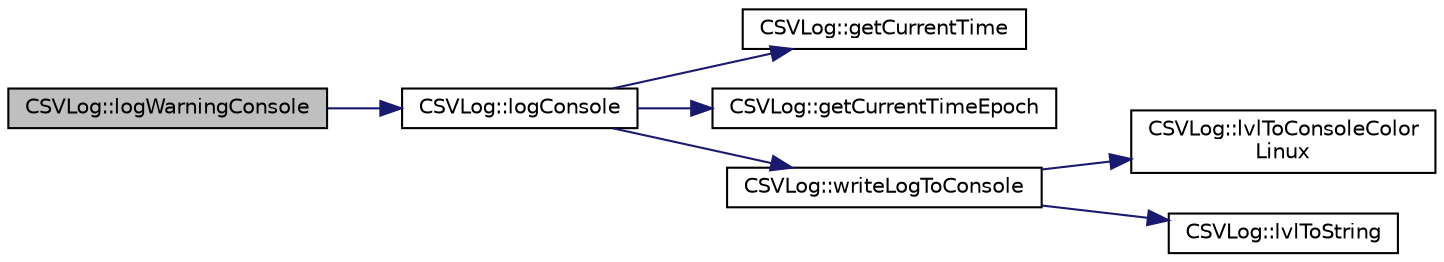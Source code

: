 digraph "CSVLog::logWarningConsole"
{
 // LATEX_PDF_SIZE
  edge [fontname="Helvetica",fontsize="10",labelfontname="Helvetica",labelfontsize="10"];
  node [fontname="Helvetica",fontsize="10",shape=record];
  rankdir="LR";
  Node1 [label="CSVLog::logWarningConsole",height=0.2,width=0.4,color="black", fillcolor="grey75", style="filled", fontcolor="black",tooltip="log on warning level in console"];
  Node1 -> Node2 [color="midnightblue",fontsize="10",style="solid",fontname="Helvetica"];
  Node2 [label="CSVLog::logConsole",height=0.2,width=0.4,color="black", fillcolor="white", style="filled",URL="$classCSVLog.html#a2334ba89101b21b6548d412643a22ec3",tooltip="generate log entry in console"];
  Node2 -> Node3 [color="midnightblue",fontsize="10",style="solid",fontname="Helvetica"];
  Node3 [label="CSVLog::getCurrentTime",height=0.2,width=0.4,color="black", fillcolor="white", style="filled",URL="$classCSVLog.html#a668001de9868bbc7f605cd7252df9d2f",tooltip="get time of day as string"];
  Node2 -> Node4 [color="midnightblue",fontsize="10",style="solid",fontname="Helvetica"];
  Node4 [label="CSVLog::getCurrentTimeEpoch",height=0.2,width=0.4,color="black", fillcolor="white", style="filled",URL="$classCSVLog.html#ad6cab441e362a65b4c60aaf223811b42",tooltip="get epoch as string"];
  Node2 -> Node5 [color="midnightblue",fontsize="10",style="solid",fontname="Helvetica"];
  Node5 [label="CSVLog::writeLogToConsole",height=0.2,width=0.4,color="black", fillcolor="white", style="filled",URL="$classCSVLog.html#aaf9a8935942eaca9839f0392a2815535",tooltip="general log generator for console"];
  Node5 -> Node6 [color="midnightblue",fontsize="10",style="solid",fontname="Helvetica"];
  Node6 [label="CSVLog::lvlToConsoleColor\lLinux",height=0.2,width=0.4,color="black", fillcolor="white", style="filled",URL="$classCSVLog.html#a18c9b756df7e7f4a95a117d7b29e4c5b",tooltip="get console color from log level on linux"];
  Node5 -> Node7 [color="midnightblue",fontsize="10",style="solid",fontname="Helvetica"];
  Node7 [label="CSVLog::lvlToString",height=0.2,width=0.4,color="black", fillcolor="white", style="filled",URL="$classCSVLog.html#aac8cc94d98c714221aca42f9c4c14441",tooltip="get string for log level"];
}
